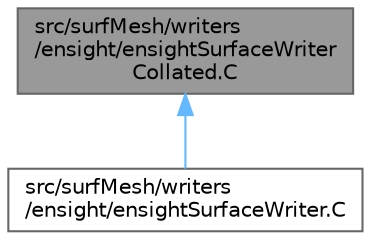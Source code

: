digraph "src/surfMesh/writers/ensight/ensightSurfaceWriterCollated.C"
{
 // LATEX_PDF_SIZE
  bgcolor="transparent";
  edge [fontname=Helvetica,fontsize=10,labelfontname=Helvetica,labelfontsize=10];
  node [fontname=Helvetica,fontsize=10,shape=box,height=0.2,width=0.4];
  Node1 [id="Node000001",label="src/surfMesh/writers\l/ensight/ensightSurfaceWriter\lCollated.C",height=0.2,width=0.4,color="gray40", fillcolor="grey60", style="filled", fontcolor="black",tooltip=" "];
  Node1 -> Node2 [id="edge1_Node000001_Node000002",dir="back",color="steelblue1",style="solid",tooltip=" "];
  Node2 [id="Node000002",label="src/surfMesh/writers\l/ensight/ensightSurfaceWriter.C",height=0.2,width=0.4,color="grey40", fillcolor="white", style="filled",URL="$ensightSurfaceWriter_8C.html",tooltip=" "];
}
